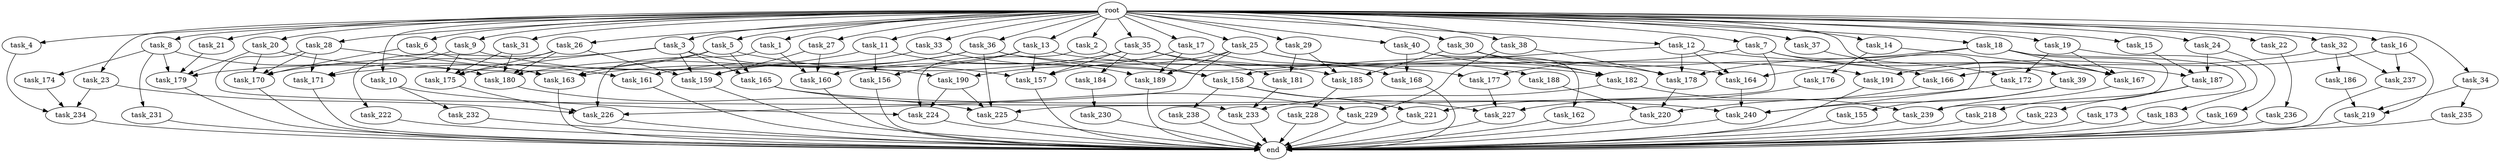 digraph G {
  root [size="0.000000"];
  task_1 [size="2.048000"];
  task_2 [size="2.048000"];
  task_3 [size="2.048000"];
  task_4 [size="2.048000"];
  task_5 [size="2.048000"];
  task_6 [size="2.048000"];
  task_7 [size="2.048000"];
  task_8 [size="2.048000"];
  task_9 [size="2.048000"];
  task_10 [size="2.048000"];
  task_11 [size="2.048000"];
  task_12 [size="2.048000"];
  task_13 [size="2.048000"];
  task_14 [size="2.048000"];
  task_15 [size="2.048000"];
  task_16 [size="2.048000"];
  task_17 [size="2.048000"];
  task_18 [size="2.048000"];
  task_19 [size="2.048000"];
  task_20 [size="2.048000"];
  task_21 [size="2.048000"];
  task_22 [size="2.048000"];
  task_23 [size="2.048000"];
  task_24 [size="2.048000"];
  task_25 [size="2.048000"];
  task_26 [size="2.048000"];
  task_27 [size="2.048000"];
  task_28 [size="2.048000"];
  task_29 [size="2.048000"];
  task_30 [size="2.048000"];
  task_31 [size="2.048000"];
  task_32 [size="2.048000"];
  task_33 [size="2.048000"];
  task_34 [size="2.048000"];
  task_35 [size="2.048000"];
  task_36 [size="2.048000"];
  task_37 [size="2.048000"];
  task_38 [size="2.048000"];
  task_39 [size="2.048000"];
  task_40 [size="2.048000"];
  task_155 [size="618475290.624000"];
  task_156 [size="1168231104.512000"];
  task_157 [size="3058016714.752000"];
  task_158 [size="2216203124.736000"];
  task_159 [size="1700807049.216000"];
  task_160 [size="1202590842.880000"];
  task_161 [size="1941325217.792000"];
  task_162 [size="154618822.656000"];
  task_163 [size="1305670057.984000"];
  task_164 [size="3178275799.040000"];
  task_165 [size="910533066.752000"];
  task_166 [size="429496729.600000"];
  task_167 [size="2697239461.888000"];
  task_168 [size="1872605741.056000"];
  task_169 [size="841813590.016000"];
  task_170 [size="3109556322.304000"];
  task_171 [size="3590592659.456000"];
  task_172 [size="773094113.280000"];
  task_173 [size="618475290.624000"];
  task_174 [size="154618822.656000"];
  task_175 [size="2662879723.520000"];
  task_176 [size="1391569403.904000"];
  task_177 [size="498216206.336000"];
  task_178 [size="3246995275.776000"];
  task_179 [size="2010044694.528000"];
  task_180 [size="1425929142.272000"];
  task_181 [size="704374636.544000"];
  task_182 [size="1408749273.088000"];
  task_183 [size="618475290.624000"];
  task_184 [size="429496729.600000"];
  task_185 [size="498216206.336000"];
  task_186 [size="841813590.016000"];
  task_187 [size="4277787426.816000"];
  task_188 [size="1099511627.776000"];
  task_189 [size="3917010173.952000"];
  task_190 [size="2491081031.680000"];
  task_191 [size="910533066.752000"];
  task_218 [size="154618822.656000"];
  task_219 [size="1941325217.792000"];
  task_220 [size="1322849927.168000"];
  task_221 [size="1236950581.248000"];
  task_222 [size="274877906.944000"];
  task_223 [size="154618822.656000"];
  task_224 [size="1597727834.112000"];
  task_225 [size="2628519985.152000"];
  task_226 [size="1941325217.792000"];
  task_227 [size="755914244.096000"];
  task_228 [size="618475290.624000"];
  task_229 [size="498216206.336000"];
  task_230 [size="1099511627.776000"];
  task_231 [size="154618822.656000"];
  task_232 [size="429496729.600000"];
  task_233 [size="3298534883.328000"];
  task_234 [size="3590592659.456000"];
  task_235 [size="274877906.944000"];
  task_236 [size="274877906.944000"];
  task_237 [size="1116691496.960000"];
  task_238 [size="618475290.624000"];
  task_239 [size="3109556322.304000"];
  task_240 [size="1735166787.584000"];
  end [size="0.000000"];

  root -> task_1 [size="1.000000"];
  root -> task_2 [size="1.000000"];
  root -> task_3 [size="1.000000"];
  root -> task_4 [size="1.000000"];
  root -> task_5 [size="1.000000"];
  root -> task_6 [size="1.000000"];
  root -> task_7 [size="1.000000"];
  root -> task_8 [size="1.000000"];
  root -> task_9 [size="1.000000"];
  root -> task_10 [size="1.000000"];
  root -> task_11 [size="1.000000"];
  root -> task_12 [size="1.000000"];
  root -> task_13 [size="1.000000"];
  root -> task_14 [size="1.000000"];
  root -> task_15 [size="1.000000"];
  root -> task_16 [size="1.000000"];
  root -> task_17 [size="1.000000"];
  root -> task_18 [size="1.000000"];
  root -> task_19 [size="1.000000"];
  root -> task_20 [size="1.000000"];
  root -> task_21 [size="1.000000"];
  root -> task_22 [size="1.000000"];
  root -> task_23 [size="1.000000"];
  root -> task_24 [size="1.000000"];
  root -> task_25 [size="1.000000"];
  root -> task_26 [size="1.000000"];
  root -> task_27 [size="1.000000"];
  root -> task_28 [size="1.000000"];
  root -> task_29 [size="1.000000"];
  root -> task_30 [size="1.000000"];
  root -> task_31 [size="1.000000"];
  root -> task_32 [size="1.000000"];
  root -> task_33 [size="1.000000"];
  root -> task_34 [size="1.000000"];
  root -> task_35 [size="1.000000"];
  root -> task_36 [size="1.000000"];
  root -> task_37 [size="1.000000"];
  root -> task_38 [size="1.000000"];
  root -> task_39 [size="1.000000"];
  root -> task_40 [size="1.000000"];
  task_1 -> task_160 [size="301989888.000000"];
  task_1 -> task_226 [size="301989888.000000"];
  task_2 -> task_158 [size="33554432.000000"];
  task_2 -> task_224 [size="33554432.000000"];
  task_3 -> task_157 [size="411041792.000000"];
  task_3 -> task_159 [size="411041792.000000"];
  task_3 -> task_165 [size="411041792.000000"];
  task_3 -> task_170 [size="411041792.000000"];
  task_3 -> task_175 [size="411041792.000000"];
  task_4 -> task_234 [size="838860800.000000"];
  task_5 -> task_163 [size="33554432.000000"];
  task_5 -> task_165 [size="33554432.000000"];
  task_5 -> task_179 [size="33554432.000000"];
  task_5 -> task_185 [size="33554432.000000"];
  task_6 -> task_161 [size="536870912.000000"];
  task_6 -> task_170 [size="536870912.000000"];
  task_7 -> task_167 [size="33554432.000000"];
  task_7 -> task_177 [size="33554432.000000"];
  task_7 -> task_225 [size="33554432.000000"];
  task_7 -> task_240 [size="33554432.000000"];
  task_8 -> task_174 [size="75497472.000000"];
  task_8 -> task_179 [size="75497472.000000"];
  task_8 -> task_180 [size="75497472.000000"];
  task_8 -> task_231 [size="75497472.000000"];
  task_9 -> task_171 [size="679477248.000000"];
  task_9 -> task_175 [size="679477248.000000"];
  task_9 -> task_190 [size="679477248.000000"];
  task_10 -> task_224 [size="209715200.000000"];
  task_10 -> task_232 [size="209715200.000000"];
  task_11 -> task_156 [size="536870912.000000"];
  task_11 -> task_171 [size="536870912.000000"];
  task_11 -> task_189 [size="536870912.000000"];
  task_12 -> task_158 [size="838860800.000000"];
  task_12 -> task_164 [size="838860800.000000"];
  task_12 -> task_178 [size="838860800.000000"];
  task_12 -> task_187 [size="838860800.000000"];
  task_13 -> task_156 [size="33554432.000000"];
  task_13 -> task_157 [size="33554432.000000"];
  task_13 -> task_163 [size="33554432.000000"];
  task_13 -> task_191 [size="33554432.000000"];
  task_14 -> task_167 [size="679477248.000000"];
  task_14 -> task_176 [size="679477248.000000"];
  task_15 -> task_187 [size="838860800.000000"];
  task_16 -> task_166 [size="134217728.000000"];
  task_16 -> task_219 [size="134217728.000000"];
  task_16 -> task_237 [size="134217728.000000"];
  task_17 -> task_157 [size="838860800.000000"];
  task_17 -> task_168 [size="838860800.000000"];
  task_17 -> task_189 [size="838860800.000000"];
  task_18 -> task_164 [size="301989888.000000"];
  task_18 -> task_167 [size="301989888.000000"];
  task_18 -> task_173 [size="301989888.000000"];
  task_18 -> task_178 [size="301989888.000000"];
  task_18 -> task_239 [size="301989888.000000"];
  task_19 -> task_167 [size="301989888.000000"];
  task_19 -> task_172 [size="301989888.000000"];
  task_19 -> task_183 [size="301989888.000000"];
  task_20 -> task_163 [size="33554432.000000"];
  task_20 -> task_170 [size="33554432.000000"];
  task_20 -> task_179 [size="33554432.000000"];
  task_21 -> task_179 [size="838860800.000000"];
  task_22 -> task_236 [size="134217728.000000"];
  task_23 -> task_226 [size="75497472.000000"];
  task_23 -> task_234 [size="75497472.000000"];
  task_24 -> task_169 [size="411041792.000000"];
  task_24 -> task_187 [size="411041792.000000"];
  task_25 -> task_182 [size="536870912.000000"];
  task_25 -> task_188 [size="536870912.000000"];
  task_25 -> task_189 [size="536870912.000000"];
  task_25 -> task_190 [size="536870912.000000"];
  task_25 -> task_226 [size="536870912.000000"];
  task_26 -> task_159 [size="134217728.000000"];
  task_26 -> task_175 [size="134217728.000000"];
  task_26 -> task_180 [size="134217728.000000"];
  task_26 -> task_222 [size="134217728.000000"];
  task_27 -> task_159 [size="75497472.000000"];
  task_27 -> task_160 [size="75497472.000000"];
  task_28 -> task_163 [size="536870912.000000"];
  task_28 -> task_170 [size="536870912.000000"];
  task_28 -> task_171 [size="536870912.000000"];
  task_28 -> task_233 [size="536870912.000000"];
  task_29 -> task_181 [size="134217728.000000"];
  task_29 -> task_185 [size="134217728.000000"];
  task_30 -> task_166 [size="75497472.000000"];
  task_30 -> task_182 [size="75497472.000000"];
  task_30 -> task_185 [size="75497472.000000"];
  task_31 -> task_175 [size="75497472.000000"];
  task_31 -> task_180 [size="75497472.000000"];
  task_32 -> task_186 [size="411041792.000000"];
  task_32 -> task_191 [size="411041792.000000"];
  task_32 -> task_237 [size="411041792.000000"];
  task_33 -> task_158 [size="209715200.000000"];
  task_33 -> task_159 [size="209715200.000000"];
  task_34 -> task_219 [size="134217728.000000"];
  task_34 -> task_235 [size="134217728.000000"];
  task_35 -> task_157 [size="209715200.000000"];
  task_35 -> task_160 [size="209715200.000000"];
  task_35 -> task_177 [size="209715200.000000"];
  task_35 -> task_181 [size="209715200.000000"];
  task_35 -> task_184 [size="209715200.000000"];
  task_36 -> task_161 [size="411041792.000000"];
  task_36 -> task_164 [size="411041792.000000"];
  task_36 -> task_178 [size="411041792.000000"];
  task_36 -> task_180 [size="411041792.000000"];
  task_36 -> task_225 [size="411041792.000000"];
  task_37 -> task_172 [size="75497472.000000"];
  task_38 -> task_178 [size="33554432.000000"];
  task_38 -> task_229 [size="33554432.000000"];
  task_39 -> task_155 [size="301989888.000000"];
  task_39 -> task_240 [size="301989888.000000"];
  task_40 -> task_162 [size="75497472.000000"];
  task_40 -> task_168 [size="75497472.000000"];
  task_40 -> task_182 [size="75497472.000000"];
  task_155 -> end [size="1.000000"];
  task_156 -> end [size="1.000000"];
  task_157 -> end [size="1.000000"];
  task_158 -> task_221 [size="301989888.000000"];
  task_158 -> task_227 [size="301989888.000000"];
  task_158 -> task_238 [size="301989888.000000"];
  task_159 -> end [size="1.000000"];
  task_160 -> end [size="1.000000"];
  task_161 -> end [size="1.000000"];
  task_162 -> end [size="1.000000"];
  task_163 -> end [size="1.000000"];
  task_164 -> task_240 [size="301989888.000000"];
  task_165 -> task_229 [size="209715200.000000"];
  task_165 -> task_240 [size="209715200.000000"];
  task_166 -> task_227 [size="33554432.000000"];
  task_167 -> task_239 [size="679477248.000000"];
  task_168 -> end [size="1.000000"];
  task_169 -> end [size="1.000000"];
  task_170 -> end [size="1.000000"];
  task_171 -> end [size="1.000000"];
  task_172 -> task_220 [size="209715200.000000"];
  task_173 -> end [size="1.000000"];
  task_174 -> task_234 [size="838860800.000000"];
  task_175 -> task_226 [size="33554432.000000"];
  task_176 -> task_221 [size="301989888.000000"];
  task_177 -> task_227 [size="33554432.000000"];
  task_178 -> task_220 [size="301989888.000000"];
  task_179 -> end [size="1.000000"];
  task_180 -> task_225 [size="301989888.000000"];
  task_181 -> task_233 [size="536870912.000000"];
  task_182 -> task_233 [size="536870912.000000"];
  task_182 -> task_239 [size="536870912.000000"];
  task_183 -> end [size="1.000000"];
  task_184 -> task_230 [size="536870912.000000"];
  task_185 -> task_228 [size="301989888.000000"];
  task_186 -> task_219 [size="679477248.000000"];
  task_187 -> task_218 [size="75497472.000000"];
  task_187 -> task_223 [size="75497472.000000"];
  task_188 -> task_220 [size="134217728.000000"];
  task_189 -> end [size="1.000000"];
  task_190 -> task_224 [size="536870912.000000"];
  task_190 -> task_225 [size="536870912.000000"];
  task_191 -> end [size="1.000000"];
  task_218 -> end [size="1.000000"];
  task_219 -> end [size="1.000000"];
  task_220 -> end [size="1.000000"];
  task_221 -> end [size="1.000000"];
  task_222 -> end [size="1.000000"];
  task_223 -> end [size="1.000000"];
  task_224 -> end [size="1.000000"];
  task_225 -> end [size="1.000000"];
  task_226 -> end [size="1.000000"];
  task_227 -> end [size="1.000000"];
  task_228 -> end [size="1.000000"];
  task_229 -> end [size="1.000000"];
  task_230 -> end [size="1.000000"];
  task_231 -> end [size="1.000000"];
  task_232 -> end [size="1.000000"];
  task_233 -> end [size="1.000000"];
  task_234 -> end [size="1.000000"];
  task_235 -> end [size="1.000000"];
  task_236 -> end [size="1.000000"];
  task_237 -> end [size="1.000000"];
  task_238 -> end [size="1.000000"];
  task_239 -> end [size="1.000000"];
  task_240 -> end [size="1.000000"];
}

